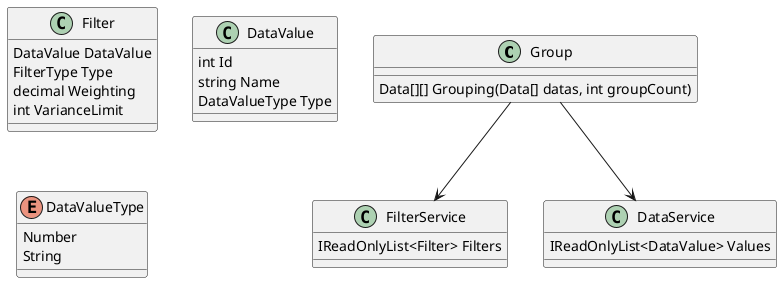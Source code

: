 @startuml

class Group {
    Data[][] Grouping(Data[] datas, int groupCount)
}

class FilterService {
    IReadOnlyList<Filter> Filters
}

class DataService {
    IReadOnlyList<DataValue> Values
}

class Filter {
    DataValue DataValue
    FilterType Type
    decimal Weighting
    int VarianceLimit
}

class DataValue {
    int Id
    string Name
    DataValueType Type
}

enum DataValueType {
    Number
    String
}

Group --> FilterService
Group --> DataService

@enduml
